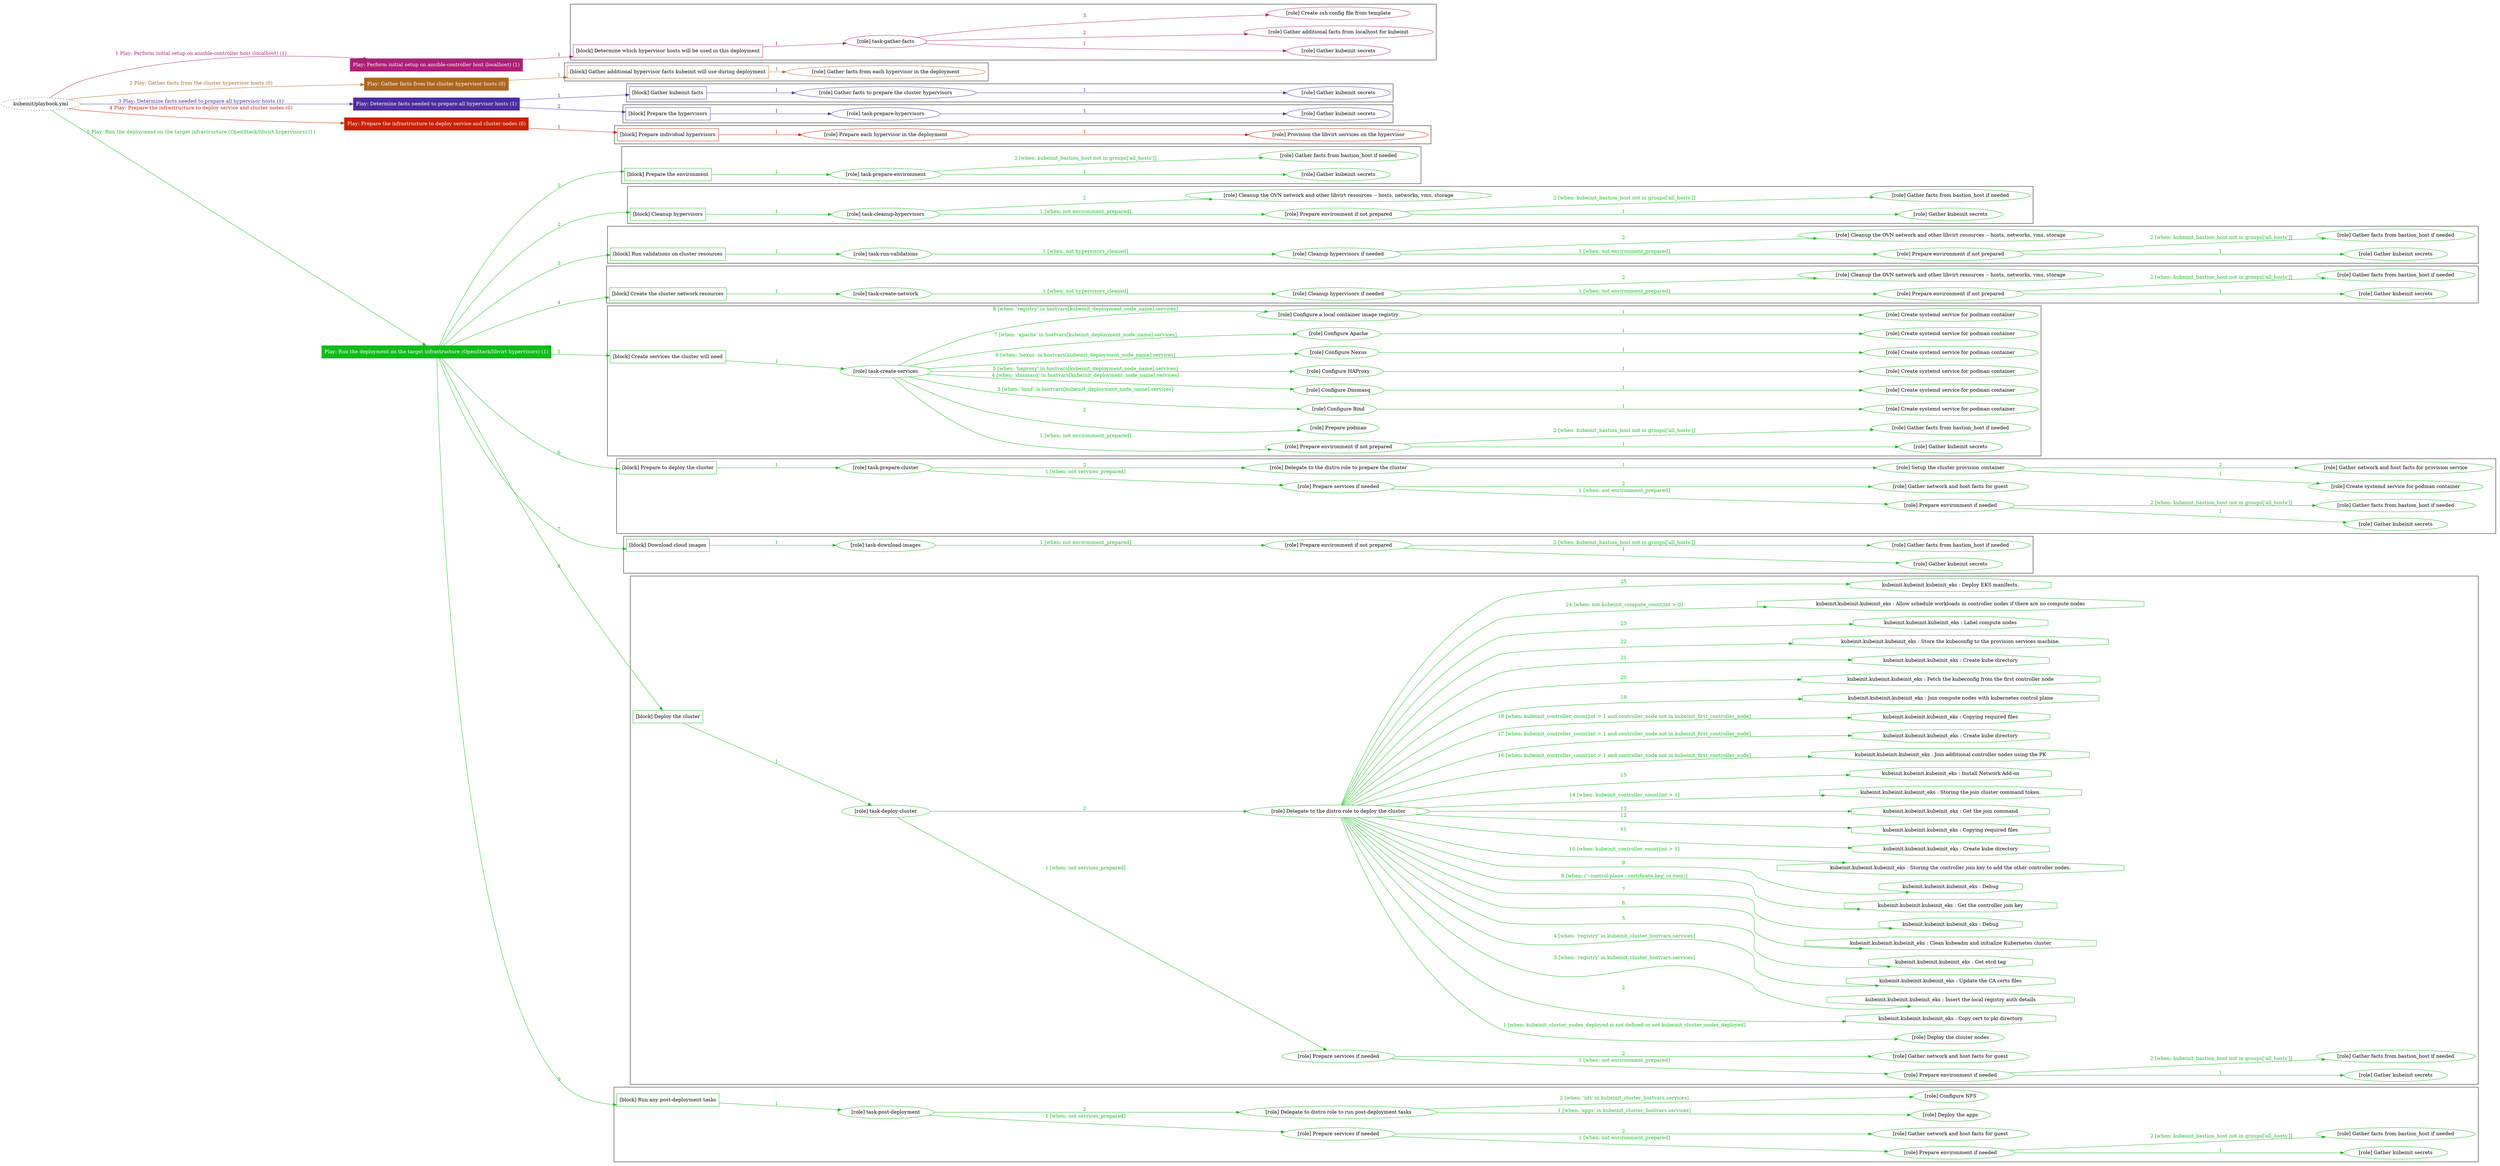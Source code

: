 digraph {
	graph [concentrate=true ordering=in rankdir=LR ratio=fill]
	edge [esep=5 sep=10]
	"kubeinit/playbook.yml" [URL="/home/runner/work/kubeinit/kubeinit/kubeinit/playbook.yml" id=playbook_21b90923 style=dotted]
	"kubeinit/playbook.yml" -> play_f8de2ede [label="1 Play: Perform initial setup on ansible-controller host (localhost) (1)" color="#ac2075" fontcolor="#ac2075" id=edge_play_f8de2ede labeltooltip="1 Play: Perform initial setup on ansible-controller host (localhost) (1)" tooltip="1 Play: Perform initial setup on ansible-controller host (localhost) (1)"]
	subgraph "Play: Perform initial setup on ansible-controller host (localhost) (1)" {
		play_f8de2ede [label="Play: Perform initial setup on ansible-controller host (localhost) (1)" URL="/home/runner/work/kubeinit/kubeinit/kubeinit/playbook.yml" color="#ac2075" fontcolor="#ffffff" id=play_f8de2ede shape=box style=filled tooltip=localhost]
		play_f8de2ede -> block_03aed9b4 [label=1 color="#ac2075" fontcolor="#ac2075" id=edge_block_03aed9b4 labeltooltip=1 tooltip=1]
		subgraph cluster_block_03aed9b4 {
			block_03aed9b4 [label="[block] Determine which hypervisor hosts will be used in this deployment" URL="/home/runner/work/kubeinit/kubeinit/kubeinit/playbook.yml" color="#ac2075" id=block_03aed9b4 labeltooltip="Determine which hypervisor hosts will be used in this deployment" shape=box tooltip="Determine which hypervisor hosts will be used in this deployment"]
			block_03aed9b4 -> role_f85b8089 [label="1 " color="#ac2075" fontcolor="#ac2075" id=edge_role_f85b8089 labeltooltip="1 " tooltip="1 "]
			subgraph "task-gather-facts" {
				role_f85b8089 [label="[role] task-gather-facts" URL="/home/runner/work/kubeinit/kubeinit/kubeinit/playbook.yml" color="#ac2075" id=role_f85b8089 tooltip="task-gather-facts"]
				role_f85b8089 -> role_ab4804f9 [label="1 " color="#ac2075" fontcolor="#ac2075" id=edge_role_ab4804f9 labeltooltip="1 " tooltip="1 "]
				subgraph "Gather kubeinit secrets" {
					role_ab4804f9 [label="[role] Gather kubeinit secrets" URL="/home/runner/.ansible/collections/ansible_collections/kubeinit/kubeinit/roles/kubeinit_prepare/tasks/build_hypervisors_group.yml" color="#ac2075" id=role_ab4804f9 tooltip="Gather kubeinit secrets"]
				}
				role_f85b8089 -> role_af32bb7a [label="2 " color="#ac2075" fontcolor="#ac2075" id=edge_role_af32bb7a labeltooltip="2 " tooltip="2 "]
				subgraph "Gather additional facts from localhost for kubeinit" {
					role_af32bb7a [label="[role] Gather additional facts from localhost for kubeinit" URL="/home/runner/.ansible/collections/ansible_collections/kubeinit/kubeinit/roles/kubeinit_prepare/tasks/build_hypervisors_group.yml" color="#ac2075" id=role_af32bb7a tooltip="Gather additional facts from localhost for kubeinit"]
				}
				role_f85b8089 -> role_94a93916 [label="3 " color="#ac2075" fontcolor="#ac2075" id=edge_role_94a93916 labeltooltip="3 " tooltip="3 "]
				subgraph "Create ssh config file from template" {
					role_94a93916 [label="[role] Create ssh config file from template" URL="/home/runner/.ansible/collections/ansible_collections/kubeinit/kubeinit/roles/kubeinit_prepare/tasks/build_hypervisors_group.yml" color="#ac2075" id=role_94a93916 tooltip="Create ssh config file from template"]
				}
			}
		}
	}
	"kubeinit/playbook.yml" -> play_628af191 [label="2 Play: Gather facts from the cluster hypervisor hosts (0)" color="#ac6720" fontcolor="#ac6720" id=edge_play_628af191 labeltooltip="2 Play: Gather facts from the cluster hypervisor hosts (0)" tooltip="2 Play: Gather facts from the cluster hypervisor hosts (0)"]
	subgraph "Play: Gather facts from the cluster hypervisor hosts (0)" {
		play_628af191 [label="Play: Gather facts from the cluster hypervisor hosts (0)" URL="/home/runner/work/kubeinit/kubeinit/kubeinit/playbook.yml" color="#ac6720" fontcolor="#ffffff" id=play_628af191 shape=box style=filled tooltip="Play: Gather facts from the cluster hypervisor hosts (0)"]
		play_628af191 -> block_236e4415 [label=1 color="#ac6720" fontcolor="#ac6720" id=edge_block_236e4415 labeltooltip=1 tooltip=1]
		subgraph cluster_block_236e4415 {
			block_236e4415 [label="[block] Gather additional hypervisor facts kubeinit will use during deployment" URL="/home/runner/work/kubeinit/kubeinit/kubeinit/playbook.yml" color="#ac6720" id=block_236e4415 labeltooltip="Gather additional hypervisor facts kubeinit will use during deployment" shape=box tooltip="Gather additional hypervisor facts kubeinit will use during deployment"]
			block_236e4415 -> role_38835bfc [label="1 " color="#ac6720" fontcolor="#ac6720" id=edge_role_38835bfc labeltooltip="1 " tooltip="1 "]
			subgraph "Gather facts from each hypervisor in the deployment" {
				role_38835bfc [label="[role] Gather facts from each hypervisor in the deployment" URL="/home/runner/work/kubeinit/kubeinit/kubeinit/playbook.yml" color="#ac6720" id=role_38835bfc tooltip="Gather facts from each hypervisor in the deployment"]
			}
		}
	}
	"kubeinit/playbook.yml" -> play_c7c85f11 [label="3 Play: Determine facts needed to prepare all hypervisor hosts (1)" color="#4b2e9e" fontcolor="#4b2e9e" id=edge_play_c7c85f11 labeltooltip="3 Play: Determine facts needed to prepare all hypervisor hosts (1)" tooltip="3 Play: Determine facts needed to prepare all hypervisor hosts (1)"]
	subgraph "Play: Determine facts needed to prepare all hypervisor hosts (1)" {
		play_c7c85f11 [label="Play: Determine facts needed to prepare all hypervisor hosts (1)" URL="/home/runner/work/kubeinit/kubeinit/kubeinit/playbook.yml" color="#4b2e9e" fontcolor="#ffffff" id=play_c7c85f11 shape=box style=filled tooltip=localhost]
		play_c7c85f11 -> block_050c1a72 [label=1 color="#4b2e9e" fontcolor="#4b2e9e" id=edge_block_050c1a72 labeltooltip=1 tooltip=1]
		subgraph cluster_block_050c1a72 {
			block_050c1a72 [label="[block] Gather kubeinit facts" URL="/home/runner/work/kubeinit/kubeinit/kubeinit/playbook.yml" color="#4b2e9e" id=block_050c1a72 labeltooltip="Gather kubeinit facts" shape=box tooltip="Gather kubeinit facts"]
			block_050c1a72 -> role_f9d70824 [label="1 " color="#4b2e9e" fontcolor="#4b2e9e" id=edge_role_f9d70824 labeltooltip="1 " tooltip="1 "]
			subgraph "Gather facts to prepare the cluster hypervisors" {
				role_f9d70824 [label="[role] Gather facts to prepare the cluster hypervisors" URL="/home/runner/work/kubeinit/kubeinit/kubeinit/playbook.yml" color="#4b2e9e" id=role_f9d70824 tooltip="Gather facts to prepare the cluster hypervisors"]
				role_f9d70824 -> role_3fa08f29 [label="1 " color="#4b2e9e" fontcolor="#4b2e9e" id=edge_role_3fa08f29 labeltooltip="1 " tooltip="1 "]
				subgraph "Gather kubeinit secrets" {
					role_3fa08f29 [label="[role] Gather kubeinit secrets" URL="/home/runner/.ansible/collections/ansible_collections/kubeinit/kubeinit/roles/kubeinit_prepare/tasks/gather_kubeinit_facts.yml" color="#4b2e9e" id=role_3fa08f29 tooltip="Gather kubeinit secrets"]
				}
			}
		}
		play_c7c85f11 -> block_e49b6b09 [label=2 color="#4b2e9e" fontcolor="#4b2e9e" id=edge_block_e49b6b09 labeltooltip=2 tooltip=2]
		subgraph cluster_block_e49b6b09 {
			block_e49b6b09 [label="[block] Prepare the hypervisors" URL="/home/runner/work/kubeinit/kubeinit/kubeinit/playbook.yml" color="#4b2e9e" id=block_e49b6b09 labeltooltip="Prepare the hypervisors" shape=box tooltip="Prepare the hypervisors"]
			block_e49b6b09 -> role_823f385f [label="1 " color="#4b2e9e" fontcolor="#4b2e9e" id=edge_role_823f385f labeltooltip="1 " tooltip="1 "]
			subgraph "task-prepare-hypervisors" {
				role_823f385f [label="[role] task-prepare-hypervisors" URL="/home/runner/work/kubeinit/kubeinit/kubeinit/playbook.yml" color="#4b2e9e" id=role_823f385f tooltip="task-prepare-hypervisors"]
				role_823f385f -> role_81beb9bc [label="1 " color="#4b2e9e" fontcolor="#4b2e9e" id=edge_role_81beb9bc labeltooltip="1 " tooltip="1 "]
				subgraph "Gather kubeinit secrets" {
					role_81beb9bc [label="[role] Gather kubeinit secrets" URL="/home/runner/.ansible/collections/ansible_collections/kubeinit/kubeinit/roles/kubeinit_prepare/tasks/gather_kubeinit_facts.yml" color="#4b2e9e" id=role_81beb9bc tooltip="Gather kubeinit secrets"]
				}
			}
		}
	}
	"kubeinit/playbook.yml" -> play_ad082326 [label="4 Play: Prepare the infrastructure to deploy service and cluster nodes (0)" color="#cb2101" fontcolor="#cb2101" id=edge_play_ad082326 labeltooltip="4 Play: Prepare the infrastructure to deploy service and cluster nodes (0)" tooltip="4 Play: Prepare the infrastructure to deploy service and cluster nodes (0)"]
	subgraph "Play: Prepare the infrastructure to deploy service and cluster nodes (0)" {
		play_ad082326 [label="Play: Prepare the infrastructure to deploy service and cluster nodes (0)" URL="/home/runner/work/kubeinit/kubeinit/kubeinit/playbook.yml" color="#cb2101" fontcolor="#ffffff" id=play_ad082326 shape=box style=filled tooltip="Play: Prepare the infrastructure to deploy service and cluster nodes (0)"]
		play_ad082326 -> block_fed48ddf [label=1 color="#cb2101" fontcolor="#cb2101" id=edge_block_fed48ddf labeltooltip=1 tooltip=1]
		subgraph cluster_block_fed48ddf {
			block_fed48ddf [label="[block] Prepare individual hypervisors" URL="/home/runner/work/kubeinit/kubeinit/kubeinit/playbook.yml" color="#cb2101" id=block_fed48ddf labeltooltip="Prepare individual hypervisors" shape=box tooltip="Prepare individual hypervisors"]
			block_fed48ddf -> role_07ebba2d [label="1 " color="#cb2101" fontcolor="#cb2101" id=edge_role_07ebba2d labeltooltip="1 " tooltip="1 "]
			subgraph "Prepare each hypervisor in the deployment" {
				role_07ebba2d [label="[role] Prepare each hypervisor in the deployment" URL="/home/runner/work/kubeinit/kubeinit/kubeinit/playbook.yml" color="#cb2101" id=role_07ebba2d tooltip="Prepare each hypervisor in the deployment"]
				role_07ebba2d -> role_1d2a24ff [label="1 " color="#cb2101" fontcolor="#cb2101" id=edge_role_1d2a24ff labeltooltip="1 " tooltip="1 "]
				subgraph "Provision the libvirt services on the hypervisor" {
					role_1d2a24ff [label="[role] Provision the libvirt services on the hypervisor" URL="/home/runner/.ansible/collections/ansible_collections/kubeinit/kubeinit/roles/kubeinit_prepare/tasks/prepare_hypervisor.yml" color="#cb2101" id=role_1d2a24ff tooltip="Provision the libvirt services on the hypervisor"]
				}
			}
		}
	}
	"kubeinit/playbook.yml" -> play_28ba9fd5 [label="5 Play: Run the deployment on the target infrastructure (OpenStack/libvirt hypervisors) (1)" color="#10bc1a" fontcolor="#10bc1a" id=edge_play_28ba9fd5 labeltooltip="5 Play: Run the deployment on the target infrastructure (OpenStack/libvirt hypervisors) (1)" tooltip="5 Play: Run the deployment on the target infrastructure (OpenStack/libvirt hypervisors) (1)"]
	subgraph "Play: Run the deployment on the target infrastructure (OpenStack/libvirt hypervisors) (1)" {
		play_28ba9fd5 [label="Play: Run the deployment on the target infrastructure (OpenStack/libvirt hypervisors) (1)" URL="/home/runner/work/kubeinit/kubeinit/kubeinit/playbook.yml" color="#10bc1a" fontcolor="#ffffff" id=play_28ba9fd5 shape=box style=filled tooltip=localhost]
		play_28ba9fd5 -> block_0dfcd95a [label=1 color="#10bc1a" fontcolor="#10bc1a" id=edge_block_0dfcd95a labeltooltip=1 tooltip=1]
		subgraph cluster_block_0dfcd95a {
			block_0dfcd95a [label="[block] Prepare the environment" URL="/home/runner/work/kubeinit/kubeinit/kubeinit/playbook.yml" color="#10bc1a" id=block_0dfcd95a labeltooltip="Prepare the environment" shape=box tooltip="Prepare the environment"]
			block_0dfcd95a -> role_eed0b1ab [label="1 " color="#10bc1a" fontcolor="#10bc1a" id=edge_role_eed0b1ab labeltooltip="1 " tooltip="1 "]
			subgraph "task-prepare-environment" {
				role_eed0b1ab [label="[role] task-prepare-environment" URL="/home/runner/work/kubeinit/kubeinit/kubeinit/playbook.yml" color="#10bc1a" id=role_eed0b1ab tooltip="task-prepare-environment"]
				role_eed0b1ab -> role_9e3c7857 [label="1 " color="#10bc1a" fontcolor="#10bc1a" id=edge_role_9e3c7857 labeltooltip="1 " tooltip="1 "]
				subgraph "Gather kubeinit secrets" {
					role_9e3c7857 [label="[role] Gather kubeinit secrets" URL="/home/runner/.ansible/collections/ansible_collections/kubeinit/kubeinit/roles/kubeinit_prepare/tasks/gather_kubeinit_facts.yml" color="#10bc1a" id=role_9e3c7857 tooltip="Gather kubeinit secrets"]
				}
				role_eed0b1ab -> role_409c854a [label="2 [when: kubeinit_bastion_host not in groups['all_hosts']]" color="#10bc1a" fontcolor="#10bc1a" id=edge_role_409c854a labeltooltip="2 [when: kubeinit_bastion_host not in groups['all_hosts']]" tooltip="2 [when: kubeinit_bastion_host not in groups['all_hosts']]"]
				subgraph "Gather facts from bastion_host if needed" {
					role_409c854a [label="[role] Gather facts from bastion_host if needed" URL="/home/runner/.ansible/collections/ansible_collections/kubeinit/kubeinit/roles/kubeinit_prepare/tasks/main.yml" color="#10bc1a" id=role_409c854a tooltip="Gather facts from bastion_host if needed"]
				}
			}
		}
		play_28ba9fd5 -> block_1eefba0c [label=2 color="#10bc1a" fontcolor="#10bc1a" id=edge_block_1eefba0c labeltooltip=2 tooltip=2]
		subgraph cluster_block_1eefba0c {
			block_1eefba0c [label="[block] Cleanup hypervisors" URL="/home/runner/work/kubeinit/kubeinit/kubeinit/playbook.yml" color="#10bc1a" id=block_1eefba0c labeltooltip="Cleanup hypervisors" shape=box tooltip="Cleanup hypervisors"]
			block_1eefba0c -> role_d45d7250 [label="1 " color="#10bc1a" fontcolor="#10bc1a" id=edge_role_d45d7250 labeltooltip="1 " tooltip="1 "]
			subgraph "task-cleanup-hypervisors" {
				role_d45d7250 [label="[role] task-cleanup-hypervisors" URL="/home/runner/work/kubeinit/kubeinit/kubeinit/playbook.yml" color="#10bc1a" id=role_d45d7250 tooltip="task-cleanup-hypervisors"]
				role_d45d7250 -> role_c2407966 [label="1 [when: not environment_prepared]" color="#10bc1a" fontcolor="#10bc1a" id=edge_role_c2407966 labeltooltip="1 [when: not environment_prepared]" tooltip="1 [when: not environment_prepared]"]
				subgraph "Prepare environment if not prepared" {
					role_c2407966 [label="[role] Prepare environment if not prepared" URL="/home/runner/.ansible/collections/ansible_collections/kubeinit/kubeinit/roles/kubeinit_libvirt/tasks/cleanup_hypervisors.yml" color="#10bc1a" id=role_c2407966 tooltip="Prepare environment if not prepared"]
					role_c2407966 -> role_fbcf8ead [label="1 " color="#10bc1a" fontcolor="#10bc1a" id=edge_role_fbcf8ead labeltooltip="1 " tooltip="1 "]
					subgraph "Gather kubeinit secrets" {
						role_fbcf8ead [label="[role] Gather kubeinit secrets" URL="/home/runner/.ansible/collections/ansible_collections/kubeinit/kubeinit/roles/kubeinit_prepare/tasks/gather_kubeinit_facts.yml" color="#10bc1a" id=role_fbcf8ead tooltip="Gather kubeinit secrets"]
					}
					role_c2407966 -> role_f0db7aba [label="2 [when: kubeinit_bastion_host not in groups['all_hosts']]" color="#10bc1a" fontcolor="#10bc1a" id=edge_role_f0db7aba labeltooltip="2 [when: kubeinit_bastion_host not in groups['all_hosts']]" tooltip="2 [when: kubeinit_bastion_host not in groups['all_hosts']]"]
					subgraph "Gather facts from bastion_host if needed" {
						role_f0db7aba [label="[role] Gather facts from bastion_host if needed" URL="/home/runner/.ansible/collections/ansible_collections/kubeinit/kubeinit/roles/kubeinit_prepare/tasks/main.yml" color="#10bc1a" id=role_f0db7aba tooltip="Gather facts from bastion_host if needed"]
					}
				}
				role_d45d7250 -> role_cfe53c9e [label="2 " color="#10bc1a" fontcolor="#10bc1a" id=edge_role_cfe53c9e labeltooltip="2 " tooltip="2 "]
				subgraph "Cleanup the OVN network and other libvirt resources -- hosts, networks, vms, storage" {
					role_cfe53c9e [label="[role] Cleanup the OVN network and other libvirt resources -- hosts, networks, vms, storage" URL="/home/runner/.ansible/collections/ansible_collections/kubeinit/kubeinit/roles/kubeinit_libvirt/tasks/cleanup_hypervisors.yml" color="#10bc1a" id=role_cfe53c9e tooltip="Cleanup the OVN network and other libvirt resources -- hosts, networks, vms, storage"]
				}
			}
		}
		play_28ba9fd5 -> block_6c811b67 [label=3 color="#10bc1a" fontcolor="#10bc1a" id=edge_block_6c811b67 labeltooltip=3 tooltip=3]
		subgraph cluster_block_6c811b67 {
			block_6c811b67 [label="[block] Run validations on cluster resources" URL="/home/runner/work/kubeinit/kubeinit/kubeinit/playbook.yml" color="#10bc1a" id=block_6c811b67 labeltooltip="Run validations on cluster resources" shape=box tooltip="Run validations on cluster resources"]
			block_6c811b67 -> role_2aa563b6 [label="1 " color="#10bc1a" fontcolor="#10bc1a" id=edge_role_2aa563b6 labeltooltip="1 " tooltip="1 "]
			subgraph "task-run-validations" {
				role_2aa563b6 [label="[role] task-run-validations" URL="/home/runner/work/kubeinit/kubeinit/kubeinit/playbook.yml" color="#10bc1a" id=role_2aa563b6 tooltip="task-run-validations"]
				role_2aa563b6 -> role_46109a78 [label="1 [when: not hypervisors_cleaned]" color="#10bc1a" fontcolor="#10bc1a" id=edge_role_46109a78 labeltooltip="1 [when: not hypervisors_cleaned]" tooltip="1 [when: not hypervisors_cleaned]"]
				subgraph "Cleanup hypervisors if needed" {
					role_46109a78 [label="[role] Cleanup hypervisors if needed" URL="/home/runner/.ansible/collections/ansible_collections/kubeinit/kubeinit/roles/kubeinit_validations/tasks/main.yml" color="#10bc1a" id=role_46109a78 tooltip="Cleanup hypervisors if needed"]
					role_46109a78 -> role_94e8a0f4 [label="1 [when: not environment_prepared]" color="#10bc1a" fontcolor="#10bc1a" id=edge_role_94e8a0f4 labeltooltip="1 [when: not environment_prepared]" tooltip="1 [when: not environment_prepared]"]
					subgraph "Prepare environment if not prepared" {
						role_94e8a0f4 [label="[role] Prepare environment if not prepared" URL="/home/runner/.ansible/collections/ansible_collections/kubeinit/kubeinit/roles/kubeinit_libvirt/tasks/cleanup_hypervisors.yml" color="#10bc1a" id=role_94e8a0f4 tooltip="Prepare environment if not prepared"]
						role_94e8a0f4 -> role_856e79c5 [label="1 " color="#10bc1a" fontcolor="#10bc1a" id=edge_role_856e79c5 labeltooltip="1 " tooltip="1 "]
						subgraph "Gather kubeinit secrets" {
							role_856e79c5 [label="[role] Gather kubeinit secrets" URL="/home/runner/.ansible/collections/ansible_collections/kubeinit/kubeinit/roles/kubeinit_prepare/tasks/gather_kubeinit_facts.yml" color="#10bc1a" id=role_856e79c5 tooltip="Gather kubeinit secrets"]
						}
						role_94e8a0f4 -> role_793f924b [label="2 [when: kubeinit_bastion_host not in groups['all_hosts']]" color="#10bc1a" fontcolor="#10bc1a" id=edge_role_793f924b labeltooltip="2 [when: kubeinit_bastion_host not in groups['all_hosts']]" tooltip="2 [when: kubeinit_bastion_host not in groups['all_hosts']]"]
						subgraph "Gather facts from bastion_host if needed" {
							role_793f924b [label="[role] Gather facts from bastion_host if needed" URL="/home/runner/.ansible/collections/ansible_collections/kubeinit/kubeinit/roles/kubeinit_prepare/tasks/main.yml" color="#10bc1a" id=role_793f924b tooltip="Gather facts from bastion_host if needed"]
						}
					}
					role_46109a78 -> role_90617e6c [label="2 " color="#10bc1a" fontcolor="#10bc1a" id=edge_role_90617e6c labeltooltip="2 " tooltip="2 "]
					subgraph "Cleanup the OVN network and other libvirt resources -- hosts, networks, vms, storage" {
						role_90617e6c [label="[role] Cleanup the OVN network and other libvirt resources -- hosts, networks, vms, storage" URL="/home/runner/.ansible/collections/ansible_collections/kubeinit/kubeinit/roles/kubeinit_libvirt/tasks/cleanup_hypervisors.yml" color="#10bc1a" id=role_90617e6c tooltip="Cleanup the OVN network and other libvirt resources -- hosts, networks, vms, storage"]
					}
				}
			}
		}
		play_28ba9fd5 -> block_4d68dcbd [label=4 color="#10bc1a" fontcolor="#10bc1a" id=edge_block_4d68dcbd labeltooltip=4 tooltip=4]
		subgraph cluster_block_4d68dcbd {
			block_4d68dcbd [label="[block] Create the cluster network resources" URL="/home/runner/work/kubeinit/kubeinit/kubeinit/playbook.yml" color="#10bc1a" id=block_4d68dcbd labeltooltip="Create the cluster network resources" shape=box tooltip="Create the cluster network resources"]
			block_4d68dcbd -> role_d2dca663 [label="1 " color="#10bc1a" fontcolor="#10bc1a" id=edge_role_d2dca663 labeltooltip="1 " tooltip="1 "]
			subgraph "task-create-network" {
				role_d2dca663 [label="[role] task-create-network" URL="/home/runner/work/kubeinit/kubeinit/kubeinit/playbook.yml" color="#10bc1a" id=role_d2dca663 tooltip="task-create-network"]
				role_d2dca663 -> role_b8ffa354 [label="1 [when: not hypervisors_cleaned]" color="#10bc1a" fontcolor="#10bc1a" id=edge_role_b8ffa354 labeltooltip="1 [when: not hypervisors_cleaned]" tooltip="1 [when: not hypervisors_cleaned]"]
				subgraph "Cleanup hypervisors if needed" {
					role_b8ffa354 [label="[role] Cleanup hypervisors if needed" URL="/home/runner/.ansible/collections/ansible_collections/kubeinit/kubeinit/roles/kubeinit_libvirt/tasks/create_network.yml" color="#10bc1a" id=role_b8ffa354 tooltip="Cleanup hypervisors if needed"]
					role_b8ffa354 -> role_2c53d61e [label="1 [when: not environment_prepared]" color="#10bc1a" fontcolor="#10bc1a" id=edge_role_2c53d61e labeltooltip="1 [when: not environment_prepared]" tooltip="1 [when: not environment_prepared]"]
					subgraph "Prepare environment if not prepared" {
						role_2c53d61e [label="[role] Prepare environment if not prepared" URL="/home/runner/.ansible/collections/ansible_collections/kubeinit/kubeinit/roles/kubeinit_libvirt/tasks/cleanup_hypervisors.yml" color="#10bc1a" id=role_2c53d61e tooltip="Prepare environment if not prepared"]
						role_2c53d61e -> role_19c3f131 [label="1 " color="#10bc1a" fontcolor="#10bc1a" id=edge_role_19c3f131 labeltooltip="1 " tooltip="1 "]
						subgraph "Gather kubeinit secrets" {
							role_19c3f131 [label="[role] Gather kubeinit secrets" URL="/home/runner/.ansible/collections/ansible_collections/kubeinit/kubeinit/roles/kubeinit_prepare/tasks/gather_kubeinit_facts.yml" color="#10bc1a" id=role_19c3f131 tooltip="Gather kubeinit secrets"]
						}
						role_2c53d61e -> role_ed40090d [label="2 [when: kubeinit_bastion_host not in groups['all_hosts']]" color="#10bc1a" fontcolor="#10bc1a" id=edge_role_ed40090d labeltooltip="2 [when: kubeinit_bastion_host not in groups['all_hosts']]" tooltip="2 [when: kubeinit_bastion_host not in groups['all_hosts']]"]
						subgraph "Gather facts from bastion_host if needed" {
							role_ed40090d [label="[role] Gather facts from bastion_host if needed" URL="/home/runner/.ansible/collections/ansible_collections/kubeinit/kubeinit/roles/kubeinit_prepare/tasks/main.yml" color="#10bc1a" id=role_ed40090d tooltip="Gather facts from bastion_host if needed"]
						}
					}
					role_b8ffa354 -> role_aade4cbd [label="2 " color="#10bc1a" fontcolor="#10bc1a" id=edge_role_aade4cbd labeltooltip="2 " tooltip="2 "]
					subgraph "Cleanup the OVN network and other libvirt resources -- hosts, networks, vms, storage" {
						role_aade4cbd [label="[role] Cleanup the OVN network and other libvirt resources -- hosts, networks, vms, storage" URL="/home/runner/.ansible/collections/ansible_collections/kubeinit/kubeinit/roles/kubeinit_libvirt/tasks/cleanup_hypervisors.yml" color="#10bc1a" id=role_aade4cbd tooltip="Cleanup the OVN network and other libvirt resources -- hosts, networks, vms, storage"]
					}
				}
			}
		}
		play_28ba9fd5 -> block_9b0b0c8d [label=5 color="#10bc1a" fontcolor="#10bc1a" id=edge_block_9b0b0c8d labeltooltip=5 tooltip=5]
		subgraph cluster_block_9b0b0c8d {
			block_9b0b0c8d [label="[block] Create services the cluster will need" URL="/home/runner/work/kubeinit/kubeinit/kubeinit/playbook.yml" color="#10bc1a" id=block_9b0b0c8d labeltooltip="Create services the cluster will need" shape=box tooltip="Create services the cluster will need"]
			block_9b0b0c8d -> role_59b1de00 [label="1 " color="#10bc1a" fontcolor="#10bc1a" id=edge_role_59b1de00 labeltooltip="1 " tooltip="1 "]
			subgraph "task-create-services" {
				role_59b1de00 [label="[role] task-create-services" URL="/home/runner/work/kubeinit/kubeinit/kubeinit/playbook.yml" color="#10bc1a" id=role_59b1de00 tooltip="task-create-services"]
				role_59b1de00 -> role_37bd79d2 [label="1 [when: not environment_prepared]" color="#10bc1a" fontcolor="#10bc1a" id=edge_role_37bd79d2 labeltooltip="1 [when: not environment_prepared]" tooltip="1 [when: not environment_prepared]"]
				subgraph "Prepare environment if not prepared" {
					role_37bd79d2 [label="[role] Prepare environment if not prepared" URL="/home/runner/.ansible/collections/ansible_collections/kubeinit/kubeinit/roles/kubeinit_services/tasks/main.yml" color="#10bc1a" id=role_37bd79d2 tooltip="Prepare environment if not prepared"]
					role_37bd79d2 -> role_52128e90 [label="1 " color="#10bc1a" fontcolor="#10bc1a" id=edge_role_52128e90 labeltooltip="1 " tooltip="1 "]
					subgraph "Gather kubeinit secrets" {
						role_52128e90 [label="[role] Gather kubeinit secrets" URL="/home/runner/.ansible/collections/ansible_collections/kubeinit/kubeinit/roles/kubeinit_prepare/tasks/gather_kubeinit_facts.yml" color="#10bc1a" id=role_52128e90 tooltip="Gather kubeinit secrets"]
					}
					role_37bd79d2 -> role_1fd9d810 [label="2 [when: kubeinit_bastion_host not in groups['all_hosts']]" color="#10bc1a" fontcolor="#10bc1a" id=edge_role_1fd9d810 labeltooltip="2 [when: kubeinit_bastion_host not in groups['all_hosts']]" tooltip="2 [when: kubeinit_bastion_host not in groups['all_hosts']]"]
					subgraph "Gather facts from bastion_host if needed" {
						role_1fd9d810 [label="[role] Gather facts from bastion_host if needed" URL="/home/runner/.ansible/collections/ansible_collections/kubeinit/kubeinit/roles/kubeinit_prepare/tasks/main.yml" color="#10bc1a" id=role_1fd9d810 tooltip="Gather facts from bastion_host if needed"]
					}
				}
				role_59b1de00 -> role_a181dfa2 [label="2 " color="#10bc1a" fontcolor="#10bc1a" id=edge_role_a181dfa2 labeltooltip="2 " tooltip="2 "]
				subgraph "Prepare podman" {
					role_a181dfa2 [label="[role] Prepare podman" URL="/home/runner/.ansible/collections/ansible_collections/kubeinit/kubeinit/roles/kubeinit_services/tasks/00_create_service_pod.yml" color="#10bc1a" id=role_a181dfa2 tooltip="Prepare podman"]
				}
				role_59b1de00 -> role_a6b57ffc [label="3 [when: 'bind' in hostvars[kubeinit_deployment_node_name].services]" color="#10bc1a" fontcolor="#10bc1a" id=edge_role_a6b57ffc labeltooltip="3 [when: 'bind' in hostvars[kubeinit_deployment_node_name].services]" tooltip="3 [when: 'bind' in hostvars[kubeinit_deployment_node_name].services]"]
				subgraph "Configure Bind" {
					role_a6b57ffc [label="[role] Configure Bind" URL="/home/runner/.ansible/collections/ansible_collections/kubeinit/kubeinit/roles/kubeinit_services/tasks/start_services_containers.yml" color="#10bc1a" id=role_a6b57ffc tooltip="Configure Bind"]
					role_a6b57ffc -> role_89a4ffc6 [label="1 " color="#10bc1a" fontcolor="#10bc1a" id=edge_role_89a4ffc6 labeltooltip="1 " tooltip="1 "]
					subgraph "Create systemd service for podman container" {
						role_89a4ffc6 [label="[role] Create systemd service for podman container" URL="/home/runner/.ansible/collections/ansible_collections/kubeinit/kubeinit/roles/kubeinit_bind/tasks/main.yml" color="#10bc1a" id=role_89a4ffc6 tooltip="Create systemd service for podman container"]
					}
				}
				role_59b1de00 -> role_20e82830 [label="4 [when: 'dnsmasq' in hostvars[kubeinit_deployment_node_name].services]" color="#10bc1a" fontcolor="#10bc1a" id=edge_role_20e82830 labeltooltip="4 [when: 'dnsmasq' in hostvars[kubeinit_deployment_node_name].services]" tooltip="4 [when: 'dnsmasq' in hostvars[kubeinit_deployment_node_name].services]"]
				subgraph "Configure Dnsmasq" {
					role_20e82830 [label="[role] Configure Dnsmasq" URL="/home/runner/.ansible/collections/ansible_collections/kubeinit/kubeinit/roles/kubeinit_services/tasks/start_services_containers.yml" color="#10bc1a" id=role_20e82830 tooltip="Configure Dnsmasq"]
					role_20e82830 -> role_517e5ab3 [label="1 " color="#10bc1a" fontcolor="#10bc1a" id=edge_role_517e5ab3 labeltooltip="1 " tooltip="1 "]
					subgraph "Create systemd service for podman container" {
						role_517e5ab3 [label="[role] Create systemd service for podman container" URL="/home/runner/.ansible/collections/ansible_collections/kubeinit/kubeinit/roles/kubeinit_dnsmasq/tasks/main.yml" color="#10bc1a" id=role_517e5ab3 tooltip="Create systemd service for podman container"]
					}
				}
				role_59b1de00 -> role_0b7f858f [label="5 [when: 'haproxy' in hostvars[kubeinit_deployment_node_name].services]" color="#10bc1a" fontcolor="#10bc1a" id=edge_role_0b7f858f labeltooltip="5 [when: 'haproxy' in hostvars[kubeinit_deployment_node_name].services]" tooltip="5 [when: 'haproxy' in hostvars[kubeinit_deployment_node_name].services]"]
				subgraph "Configure HAProxy" {
					role_0b7f858f [label="[role] Configure HAProxy" URL="/home/runner/.ansible/collections/ansible_collections/kubeinit/kubeinit/roles/kubeinit_services/tasks/start_services_containers.yml" color="#10bc1a" id=role_0b7f858f tooltip="Configure HAProxy"]
					role_0b7f858f -> role_95b8b967 [label="1 " color="#10bc1a" fontcolor="#10bc1a" id=edge_role_95b8b967 labeltooltip="1 " tooltip="1 "]
					subgraph "Create systemd service for podman container" {
						role_95b8b967 [label="[role] Create systemd service for podman container" URL="/home/runner/.ansible/collections/ansible_collections/kubeinit/kubeinit/roles/kubeinit_haproxy/tasks/main.yml" color="#10bc1a" id=role_95b8b967 tooltip="Create systemd service for podman container"]
					}
				}
				role_59b1de00 -> role_243ab4da [label="6 [when: 'nexus' in hostvars[kubeinit_deployment_node_name].services]" color="#10bc1a" fontcolor="#10bc1a" id=edge_role_243ab4da labeltooltip="6 [when: 'nexus' in hostvars[kubeinit_deployment_node_name].services]" tooltip="6 [when: 'nexus' in hostvars[kubeinit_deployment_node_name].services]"]
				subgraph "Configure Nexus" {
					role_243ab4da [label="[role] Configure Nexus" URL="/home/runner/.ansible/collections/ansible_collections/kubeinit/kubeinit/roles/kubeinit_services/tasks/start_services_containers.yml" color="#10bc1a" id=role_243ab4da tooltip="Configure Nexus"]
					role_243ab4da -> role_9c67f232 [label="1 " color="#10bc1a" fontcolor="#10bc1a" id=edge_role_9c67f232 labeltooltip="1 " tooltip="1 "]
					subgraph "Create systemd service for podman container" {
						role_9c67f232 [label="[role] Create systemd service for podman container" URL="/home/runner/.ansible/collections/ansible_collections/kubeinit/kubeinit/roles/kubeinit_nexus/tasks/main.yml" color="#10bc1a" id=role_9c67f232 tooltip="Create systemd service for podman container"]
					}
				}
				role_59b1de00 -> role_757c3ebf [label="7 [when: 'apache' in hostvars[kubeinit_deployment_node_name].services]" color="#10bc1a" fontcolor="#10bc1a" id=edge_role_757c3ebf labeltooltip="7 [when: 'apache' in hostvars[kubeinit_deployment_node_name].services]" tooltip="7 [when: 'apache' in hostvars[kubeinit_deployment_node_name].services]"]
				subgraph "Configure Apache" {
					role_757c3ebf [label="[role] Configure Apache" URL="/home/runner/.ansible/collections/ansible_collections/kubeinit/kubeinit/roles/kubeinit_services/tasks/start_services_containers.yml" color="#10bc1a" id=role_757c3ebf tooltip="Configure Apache"]
					role_757c3ebf -> role_2232e4b4 [label="1 " color="#10bc1a" fontcolor="#10bc1a" id=edge_role_2232e4b4 labeltooltip="1 " tooltip="1 "]
					subgraph "Create systemd service for podman container" {
						role_2232e4b4 [label="[role] Create systemd service for podman container" URL="/home/runner/.ansible/collections/ansible_collections/kubeinit/kubeinit/roles/kubeinit_apache/tasks/main.yml" color="#10bc1a" id=role_2232e4b4 tooltip="Create systemd service for podman container"]
					}
				}
				role_59b1de00 -> role_7376b5a4 [label="8 [when: 'registry' in hostvars[kubeinit_deployment_node_name].services]" color="#10bc1a" fontcolor="#10bc1a" id=edge_role_7376b5a4 labeltooltip="8 [when: 'registry' in hostvars[kubeinit_deployment_node_name].services]" tooltip="8 [when: 'registry' in hostvars[kubeinit_deployment_node_name].services]"]
				subgraph "Configure a local container image registry" {
					role_7376b5a4 [label="[role] Configure a local container image registry" URL="/home/runner/.ansible/collections/ansible_collections/kubeinit/kubeinit/roles/kubeinit_services/tasks/start_services_containers.yml" color="#10bc1a" id=role_7376b5a4 tooltip="Configure a local container image registry"]
					role_7376b5a4 -> role_3132c719 [label="1 " color="#10bc1a" fontcolor="#10bc1a" id=edge_role_3132c719 labeltooltip="1 " tooltip="1 "]
					subgraph "Create systemd service for podman container" {
						role_3132c719 [label="[role] Create systemd service for podman container" URL="/home/runner/.ansible/collections/ansible_collections/kubeinit/kubeinit/roles/kubeinit_registry/tasks/main.yml" color="#10bc1a" id=role_3132c719 tooltip="Create systemd service for podman container"]
					}
				}
			}
		}
		play_28ba9fd5 -> block_7c33321f [label=6 color="#10bc1a" fontcolor="#10bc1a" id=edge_block_7c33321f labeltooltip=6 tooltip=6]
		subgraph cluster_block_7c33321f {
			block_7c33321f [label="[block] Prepare to deploy the cluster" URL="/home/runner/work/kubeinit/kubeinit/kubeinit/playbook.yml" color="#10bc1a" id=block_7c33321f labeltooltip="Prepare to deploy the cluster" shape=box tooltip="Prepare to deploy the cluster"]
			block_7c33321f -> role_f3a40183 [label="1 " color="#10bc1a" fontcolor="#10bc1a" id=edge_role_f3a40183 labeltooltip="1 " tooltip="1 "]
			subgraph "task-prepare-cluster" {
				role_f3a40183 [label="[role] task-prepare-cluster" URL="/home/runner/work/kubeinit/kubeinit/kubeinit/playbook.yml" color="#10bc1a" id=role_f3a40183 tooltip="task-prepare-cluster"]
				role_f3a40183 -> role_eda76c50 [label="1 [when: not services_prepared]" color="#10bc1a" fontcolor="#10bc1a" id=edge_role_eda76c50 labeltooltip="1 [when: not services_prepared]" tooltip="1 [when: not services_prepared]"]
				subgraph "Prepare services if needed" {
					role_eda76c50 [label="[role] Prepare services if needed" URL="/home/runner/.ansible/collections/ansible_collections/kubeinit/kubeinit/roles/kubeinit_prepare/tasks/prepare_cluster.yml" color="#10bc1a" id=role_eda76c50 tooltip="Prepare services if needed"]
					role_eda76c50 -> role_68ad0049 [label="1 [when: not environment_prepared]" color="#10bc1a" fontcolor="#10bc1a" id=edge_role_68ad0049 labeltooltip="1 [when: not environment_prepared]" tooltip="1 [when: not environment_prepared]"]
					subgraph "Prepare environment if needed" {
						role_68ad0049 [label="[role] Prepare environment if needed" URL="/home/runner/.ansible/collections/ansible_collections/kubeinit/kubeinit/roles/kubeinit_services/tasks/prepare_services.yml" color="#10bc1a" id=role_68ad0049 tooltip="Prepare environment if needed"]
						role_68ad0049 -> role_be31b731 [label="1 " color="#10bc1a" fontcolor="#10bc1a" id=edge_role_be31b731 labeltooltip="1 " tooltip="1 "]
						subgraph "Gather kubeinit secrets" {
							role_be31b731 [label="[role] Gather kubeinit secrets" URL="/home/runner/.ansible/collections/ansible_collections/kubeinit/kubeinit/roles/kubeinit_prepare/tasks/gather_kubeinit_facts.yml" color="#10bc1a" id=role_be31b731 tooltip="Gather kubeinit secrets"]
						}
						role_68ad0049 -> role_d7829069 [label="2 [when: kubeinit_bastion_host not in groups['all_hosts']]" color="#10bc1a" fontcolor="#10bc1a" id=edge_role_d7829069 labeltooltip="2 [when: kubeinit_bastion_host not in groups['all_hosts']]" tooltip="2 [when: kubeinit_bastion_host not in groups['all_hosts']]"]
						subgraph "Gather facts from bastion_host if needed" {
							role_d7829069 [label="[role] Gather facts from bastion_host if needed" URL="/home/runner/.ansible/collections/ansible_collections/kubeinit/kubeinit/roles/kubeinit_prepare/tasks/main.yml" color="#10bc1a" id=role_d7829069 tooltip="Gather facts from bastion_host if needed"]
						}
					}
					role_eda76c50 -> role_088f92dc [label="2 " color="#10bc1a" fontcolor="#10bc1a" id=edge_role_088f92dc labeltooltip="2 " tooltip="2 "]
					subgraph "Gather network and host facts for guest" {
						role_088f92dc [label="[role] Gather network and host facts for guest" URL="/home/runner/.ansible/collections/ansible_collections/kubeinit/kubeinit/roles/kubeinit_services/tasks/prepare_services.yml" color="#10bc1a" id=role_088f92dc tooltip="Gather network and host facts for guest"]
					}
				}
				role_f3a40183 -> role_d54890a5 [label="2 " color="#10bc1a" fontcolor="#10bc1a" id=edge_role_d54890a5 labeltooltip="2 " tooltip="2 "]
				subgraph "Delegate to the distro role to prepare the cluster" {
					role_d54890a5 [label="[role] Delegate to the distro role to prepare the cluster" URL="/home/runner/.ansible/collections/ansible_collections/kubeinit/kubeinit/roles/kubeinit_prepare/tasks/prepare_cluster.yml" color="#10bc1a" id=role_d54890a5 tooltip="Delegate to the distro role to prepare the cluster"]
					role_d54890a5 -> role_e5ba529f [label="1 " color="#10bc1a" fontcolor="#10bc1a" id=edge_role_e5ba529f labeltooltip="1 " tooltip="1 "]
					subgraph "Setup the cluster provision container" {
						role_e5ba529f [label="[role] Setup the cluster provision container" URL="/home/runner/.ansible/collections/ansible_collections/kubeinit/kubeinit/roles/kubeinit_eks/tasks/prepare_cluster.yml" color="#10bc1a" id=role_e5ba529f tooltip="Setup the cluster provision container"]
						role_e5ba529f -> role_6d735814 [label="1 " color="#10bc1a" fontcolor="#10bc1a" id=edge_role_6d735814 labeltooltip="1 " tooltip="1 "]
						subgraph "Create systemd service for podman container" {
							role_6d735814 [label="[role] Create systemd service for podman container" URL="/home/runner/.ansible/collections/ansible_collections/kubeinit/kubeinit/roles/kubeinit_services/tasks/create_provision_container.yml" color="#10bc1a" id=role_6d735814 tooltip="Create systemd service for podman container"]
						}
						role_e5ba529f -> role_dfc32e16 [label="2 " color="#10bc1a" fontcolor="#10bc1a" id=edge_role_dfc32e16 labeltooltip="2 " tooltip="2 "]
						subgraph "Gather network and host facts for provision service" {
							role_dfc32e16 [label="[role] Gather network and host facts for provision service" URL="/home/runner/.ansible/collections/ansible_collections/kubeinit/kubeinit/roles/kubeinit_services/tasks/create_provision_container.yml" color="#10bc1a" id=role_dfc32e16 tooltip="Gather network and host facts for provision service"]
						}
					}
				}
			}
		}
		play_28ba9fd5 -> block_21382e80 [label=7 color="#10bc1a" fontcolor="#10bc1a" id=edge_block_21382e80 labeltooltip=7 tooltip=7]
		subgraph cluster_block_21382e80 {
			block_21382e80 [label="[block] Download cloud images" URL="/home/runner/work/kubeinit/kubeinit/kubeinit/playbook.yml" color="#10bc1a" id=block_21382e80 labeltooltip="Download cloud images" shape=box tooltip="Download cloud images"]
			block_21382e80 -> role_6582e525 [label="1 " color="#10bc1a" fontcolor="#10bc1a" id=edge_role_6582e525 labeltooltip="1 " tooltip="1 "]
			subgraph "task-download-images" {
				role_6582e525 [label="[role] task-download-images" URL="/home/runner/work/kubeinit/kubeinit/kubeinit/playbook.yml" color="#10bc1a" id=role_6582e525 tooltip="task-download-images"]
				role_6582e525 -> role_3d829ef6 [label="1 [when: not environment_prepared]" color="#10bc1a" fontcolor="#10bc1a" id=edge_role_3d829ef6 labeltooltip="1 [when: not environment_prepared]" tooltip="1 [when: not environment_prepared]"]
				subgraph "Prepare environment if not prepared" {
					role_3d829ef6 [label="[role] Prepare environment if not prepared" URL="/home/runner/.ansible/collections/ansible_collections/kubeinit/kubeinit/roles/kubeinit_libvirt/tasks/download_cloud_images.yml" color="#10bc1a" id=role_3d829ef6 tooltip="Prepare environment if not prepared"]
					role_3d829ef6 -> role_90fa0277 [label="1 " color="#10bc1a" fontcolor="#10bc1a" id=edge_role_90fa0277 labeltooltip="1 " tooltip="1 "]
					subgraph "Gather kubeinit secrets" {
						role_90fa0277 [label="[role] Gather kubeinit secrets" URL="/home/runner/.ansible/collections/ansible_collections/kubeinit/kubeinit/roles/kubeinit_prepare/tasks/gather_kubeinit_facts.yml" color="#10bc1a" id=role_90fa0277 tooltip="Gather kubeinit secrets"]
					}
					role_3d829ef6 -> role_46b4d40f [label="2 [when: kubeinit_bastion_host not in groups['all_hosts']]" color="#10bc1a" fontcolor="#10bc1a" id=edge_role_46b4d40f labeltooltip="2 [when: kubeinit_bastion_host not in groups['all_hosts']]" tooltip="2 [when: kubeinit_bastion_host not in groups['all_hosts']]"]
					subgraph "Gather facts from bastion_host if needed" {
						role_46b4d40f [label="[role] Gather facts from bastion_host if needed" URL="/home/runner/.ansible/collections/ansible_collections/kubeinit/kubeinit/roles/kubeinit_prepare/tasks/main.yml" color="#10bc1a" id=role_46b4d40f tooltip="Gather facts from bastion_host if needed"]
					}
				}
			}
		}
		play_28ba9fd5 -> block_877fc61b [label=8 color="#10bc1a" fontcolor="#10bc1a" id=edge_block_877fc61b labeltooltip=8 tooltip=8]
		subgraph cluster_block_877fc61b {
			block_877fc61b [label="[block] Deploy the cluster" URL="/home/runner/work/kubeinit/kubeinit/kubeinit/playbook.yml" color="#10bc1a" id=block_877fc61b labeltooltip="Deploy the cluster" shape=box tooltip="Deploy the cluster"]
			block_877fc61b -> role_a576cd40 [label="1 " color="#10bc1a" fontcolor="#10bc1a" id=edge_role_a576cd40 labeltooltip="1 " tooltip="1 "]
			subgraph "task-deploy-cluster" {
				role_a576cd40 [label="[role] task-deploy-cluster" URL="/home/runner/work/kubeinit/kubeinit/kubeinit/playbook.yml" color="#10bc1a" id=role_a576cd40 tooltip="task-deploy-cluster"]
				role_a576cd40 -> role_3f8b3f0a [label="1 [when: not services_prepared]" color="#10bc1a" fontcolor="#10bc1a" id=edge_role_3f8b3f0a labeltooltip="1 [when: not services_prepared]" tooltip="1 [when: not services_prepared]"]
				subgraph "Prepare services if needed" {
					role_3f8b3f0a [label="[role] Prepare services if needed" URL="/home/runner/.ansible/collections/ansible_collections/kubeinit/kubeinit/roles/kubeinit_prepare/tasks/deploy_cluster.yml" color="#10bc1a" id=role_3f8b3f0a tooltip="Prepare services if needed"]
					role_3f8b3f0a -> role_418ac59a [label="1 [when: not environment_prepared]" color="#10bc1a" fontcolor="#10bc1a" id=edge_role_418ac59a labeltooltip="1 [when: not environment_prepared]" tooltip="1 [when: not environment_prepared]"]
					subgraph "Prepare environment if needed" {
						role_418ac59a [label="[role] Prepare environment if needed" URL="/home/runner/.ansible/collections/ansible_collections/kubeinit/kubeinit/roles/kubeinit_services/tasks/prepare_services.yml" color="#10bc1a" id=role_418ac59a tooltip="Prepare environment if needed"]
						role_418ac59a -> role_5117d685 [label="1 " color="#10bc1a" fontcolor="#10bc1a" id=edge_role_5117d685 labeltooltip="1 " tooltip="1 "]
						subgraph "Gather kubeinit secrets" {
							role_5117d685 [label="[role] Gather kubeinit secrets" URL="/home/runner/.ansible/collections/ansible_collections/kubeinit/kubeinit/roles/kubeinit_prepare/tasks/gather_kubeinit_facts.yml" color="#10bc1a" id=role_5117d685 tooltip="Gather kubeinit secrets"]
						}
						role_418ac59a -> role_3b111840 [label="2 [when: kubeinit_bastion_host not in groups['all_hosts']]" color="#10bc1a" fontcolor="#10bc1a" id=edge_role_3b111840 labeltooltip="2 [when: kubeinit_bastion_host not in groups['all_hosts']]" tooltip="2 [when: kubeinit_bastion_host not in groups['all_hosts']]"]
						subgraph "Gather facts from bastion_host if needed" {
							role_3b111840 [label="[role] Gather facts from bastion_host if needed" URL="/home/runner/.ansible/collections/ansible_collections/kubeinit/kubeinit/roles/kubeinit_prepare/tasks/main.yml" color="#10bc1a" id=role_3b111840 tooltip="Gather facts from bastion_host if needed"]
						}
					}
					role_3f8b3f0a -> role_974fc072 [label="2 " color="#10bc1a" fontcolor="#10bc1a" id=edge_role_974fc072 labeltooltip="2 " tooltip="2 "]
					subgraph "Gather network and host facts for guest" {
						role_974fc072 [label="[role] Gather network and host facts for guest" URL="/home/runner/.ansible/collections/ansible_collections/kubeinit/kubeinit/roles/kubeinit_services/tasks/prepare_services.yml" color="#10bc1a" id=role_974fc072 tooltip="Gather network and host facts for guest"]
					}
				}
				role_a576cd40 -> role_3091fa92 [label="2 " color="#10bc1a" fontcolor="#10bc1a" id=edge_role_3091fa92 labeltooltip="2 " tooltip="2 "]
				subgraph "Delegate to the distro role to deploy the cluster" {
					role_3091fa92 [label="[role] Delegate to the distro role to deploy the cluster" URL="/home/runner/.ansible/collections/ansible_collections/kubeinit/kubeinit/roles/kubeinit_prepare/tasks/deploy_cluster.yml" color="#10bc1a" id=role_3091fa92 tooltip="Delegate to the distro role to deploy the cluster"]
					role_3091fa92 -> role_c6d7c707 [label="1 [when: kubeinit_cluster_nodes_deployed is not defined or not kubeinit_cluster_nodes_deployed]" color="#10bc1a" fontcolor="#10bc1a" id=edge_role_c6d7c707 labeltooltip="1 [when: kubeinit_cluster_nodes_deployed is not defined or not kubeinit_cluster_nodes_deployed]" tooltip="1 [when: kubeinit_cluster_nodes_deployed is not defined or not kubeinit_cluster_nodes_deployed]"]
					subgraph "Deploy the cluster nodes" {
						role_c6d7c707 [label="[role] Deploy the cluster nodes" URL="/home/runner/.ansible/collections/ansible_collections/kubeinit/kubeinit/roles/kubeinit_eks/tasks/main.yml" color="#10bc1a" id=role_c6d7c707 tooltip="Deploy the cluster nodes"]
					}
					task_d1e7f023 [label="kubeinit.kubeinit.kubeinit_eks : Copy cert to pki directory" URL="/home/runner/.ansible/collections/ansible_collections/kubeinit/kubeinit/roles/kubeinit_eks/tasks/main.yml" color="#10bc1a" id=task_d1e7f023 shape=octagon tooltip="kubeinit.kubeinit.kubeinit_eks : Copy cert to pki directory"]
					role_3091fa92 -> task_d1e7f023 [label="2 " color="#10bc1a" fontcolor="#10bc1a" id=edge_task_d1e7f023 labeltooltip="2 " tooltip="2 "]
					task_0e46873c [label="kubeinit.kubeinit.kubeinit_eks : Insert the local registry auth details" URL="/home/runner/.ansible/collections/ansible_collections/kubeinit/kubeinit/roles/kubeinit_eks/tasks/main.yml" color="#10bc1a" id=task_0e46873c shape=octagon tooltip="kubeinit.kubeinit.kubeinit_eks : Insert the local registry auth details"]
					role_3091fa92 -> task_0e46873c [label="3 [when: 'registry' in kubeinit_cluster_hostvars.services]" color="#10bc1a" fontcolor="#10bc1a" id=edge_task_0e46873c labeltooltip="3 [when: 'registry' in kubeinit_cluster_hostvars.services]" tooltip="3 [when: 'registry' in kubeinit_cluster_hostvars.services]"]
					task_a4805dba [label="kubeinit.kubeinit.kubeinit_eks : Update the CA certs files" URL="/home/runner/.ansible/collections/ansible_collections/kubeinit/kubeinit/roles/kubeinit_eks/tasks/main.yml" color="#10bc1a" id=task_a4805dba shape=octagon tooltip="kubeinit.kubeinit.kubeinit_eks : Update the CA certs files"]
					role_3091fa92 -> task_a4805dba [label="4 [when: 'registry' in kubeinit_cluster_hostvars.services]" color="#10bc1a" fontcolor="#10bc1a" id=edge_task_a4805dba labeltooltip="4 [when: 'registry' in kubeinit_cluster_hostvars.services]" tooltip="4 [when: 'registry' in kubeinit_cluster_hostvars.services]"]
					task_7f1e0a81 [label="kubeinit.kubeinit.kubeinit_eks : Get etcd tag" URL="/home/runner/.ansible/collections/ansible_collections/kubeinit/kubeinit/roles/kubeinit_eks/tasks/main.yml" color="#10bc1a" id=task_7f1e0a81 shape=octagon tooltip="kubeinit.kubeinit.kubeinit_eks : Get etcd tag"]
					role_3091fa92 -> task_7f1e0a81 [label="5 " color="#10bc1a" fontcolor="#10bc1a" id=edge_task_7f1e0a81 labeltooltip="5 " tooltip="5 "]
					task_abf61ecc [label="kubeinit.kubeinit.kubeinit_eks : Clean kubeadm and initialize Kubernetes cluster" URL="/home/runner/.ansible/collections/ansible_collections/kubeinit/kubeinit/roles/kubeinit_eks/tasks/main.yml" color="#10bc1a" id=task_abf61ecc shape=octagon tooltip="kubeinit.kubeinit.kubeinit_eks : Clean kubeadm and initialize Kubernetes cluster"]
					role_3091fa92 -> task_abf61ecc [label="6 " color="#10bc1a" fontcolor="#10bc1a" id=edge_task_abf61ecc labeltooltip="6 " tooltip="6 "]
					task_35594aef [label="kubeinit.kubeinit.kubeinit_eks : Debug" URL="/home/runner/.ansible/collections/ansible_collections/kubeinit/kubeinit/roles/kubeinit_eks/tasks/main.yml" color="#10bc1a" id=task_35594aef shape=octagon tooltip="kubeinit.kubeinit.kubeinit_eks : Debug"]
					role_3091fa92 -> task_35594aef [label="7 " color="#10bc1a" fontcolor="#10bc1a" id=edge_task_35594aef labeltooltip="7 " tooltip="7 "]
					task_9e827f49 [label="kubeinit.kubeinit.kubeinit_eks : Get the controller join key" URL="/home/runner/.ansible/collections/ansible_collections/kubeinit/kubeinit/roles/kubeinit_eks/tasks/main.yml" color="#10bc1a" id=task_9e827f49 shape=octagon tooltip="kubeinit.kubeinit.kubeinit_eks : Get the controller join key"]
					role_3091fa92 -> task_9e827f49 [label="8 [when: ('--control-plane --certificate-key' in item)]" color="#10bc1a" fontcolor="#10bc1a" id=edge_task_9e827f49 labeltooltip="8 [when: ('--control-plane --certificate-key' in item)]" tooltip="8 [when: ('--control-plane --certificate-key' in item)]"]
					task_903971eb [label="kubeinit.kubeinit.kubeinit_eks : Debug" URL="/home/runner/.ansible/collections/ansible_collections/kubeinit/kubeinit/roles/kubeinit_eks/tasks/main.yml" color="#10bc1a" id=task_903971eb shape=octagon tooltip="kubeinit.kubeinit.kubeinit_eks : Debug"]
					role_3091fa92 -> task_903971eb [label="9 " color="#10bc1a" fontcolor="#10bc1a" id=edge_task_903971eb labeltooltip="9 " tooltip="9 "]
					task_689c7e1a [label="kubeinit.kubeinit.kubeinit_eks : Storing the controller join key to add the other controller nodes." URL="/home/runner/.ansible/collections/ansible_collections/kubeinit/kubeinit/roles/kubeinit_eks/tasks/main.yml" color="#10bc1a" id=task_689c7e1a shape=octagon tooltip="kubeinit.kubeinit.kubeinit_eks : Storing the controller join key to add the other controller nodes."]
					role_3091fa92 -> task_689c7e1a [label="10 [when: kubeinit_controller_count|int > 1]" color="#10bc1a" fontcolor="#10bc1a" id=edge_task_689c7e1a labeltooltip="10 [when: kubeinit_controller_count|int > 1]" tooltip="10 [when: kubeinit_controller_count|int > 1]"]
					task_9a908872 [label="kubeinit.kubeinit.kubeinit_eks : Create kube directory" URL="/home/runner/.ansible/collections/ansible_collections/kubeinit/kubeinit/roles/kubeinit_eks/tasks/main.yml" color="#10bc1a" id=task_9a908872 shape=octagon tooltip="kubeinit.kubeinit.kubeinit_eks : Create kube directory"]
					role_3091fa92 -> task_9a908872 [label="11 " color="#10bc1a" fontcolor="#10bc1a" id=edge_task_9a908872 labeltooltip="11 " tooltip="11 "]
					task_3a65b899 [label="kubeinit.kubeinit.kubeinit_eks : Copying required files" URL="/home/runner/.ansible/collections/ansible_collections/kubeinit/kubeinit/roles/kubeinit_eks/tasks/main.yml" color="#10bc1a" id=task_3a65b899 shape=octagon tooltip="kubeinit.kubeinit.kubeinit_eks : Copying required files"]
					role_3091fa92 -> task_3a65b899 [label="12 " color="#10bc1a" fontcolor="#10bc1a" id=edge_task_3a65b899 labeltooltip="12 " tooltip="12 "]
					task_66b7d0a4 [label="kubeinit.kubeinit.kubeinit_eks : Get the join command" URL="/home/runner/.ansible/collections/ansible_collections/kubeinit/kubeinit/roles/kubeinit_eks/tasks/main.yml" color="#10bc1a" id=task_66b7d0a4 shape=octagon tooltip="kubeinit.kubeinit.kubeinit_eks : Get the join command"]
					role_3091fa92 -> task_66b7d0a4 [label="13 " color="#10bc1a" fontcolor="#10bc1a" id=edge_task_66b7d0a4 labeltooltip="13 " tooltip="13 "]
					task_4bf9f99b [label="kubeinit.kubeinit.kubeinit_eks : Storing the join cluster command token." URL="/home/runner/.ansible/collections/ansible_collections/kubeinit/kubeinit/roles/kubeinit_eks/tasks/main.yml" color="#10bc1a" id=task_4bf9f99b shape=octagon tooltip="kubeinit.kubeinit.kubeinit_eks : Storing the join cluster command token."]
					role_3091fa92 -> task_4bf9f99b [label="14 [when: kubeinit_controller_count|int > 1]" color="#10bc1a" fontcolor="#10bc1a" id=edge_task_4bf9f99b labeltooltip="14 [when: kubeinit_controller_count|int > 1]" tooltip="14 [when: kubeinit_controller_count|int > 1]"]
					task_28a35ca2 [label="kubeinit.kubeinit.kubeinit_eks : Install Network Add-on" URL="/home/runner/.ansible/collections/ansible_collections/kubeinit/kubeinit/roles/kubeinit_eks/tasks/main.yml" color="#10bc1a" id=task_28a35ca2 shape=octagon tooltip="kubeinit.kubeinit.kubeinit_eks : Install Network Add-on"]
					role_3091fa92 -> task_28a35ca2 [label="15 " color="#10bc1a" fontcolor="#10bc1a" id=edge_task_28a35ca2 labeltooltip="15 " tooltip="15 "]
					task_7ccd9eb0 [label="kubeinit.kubeinit.kubeinit_eks : Join additional controller nodes using the PK" URL="/home/runner/.ansible/collections/ansible_collections/kubeinit/kubeinit/roles/kubeinit_eks/tasks/main.yml" color="#10bc1a" id=task_7ccd9eb0 shape=octagon tooltip="kubeinit.kubeinit.kubeinit_eks : Join additional controller nodes using the PK"]
					role_3091fa92 -> task_7ccd9eb0 [label="16 [when: kubeinit_controller_count|int > 1 and controller_node not in kubeinit_first_controller_node]" color="#10bc1a" fontcolor="#10bc1a" id=edge_task_7ccd9eb0 labeltooltip="16 [when: kubeinit_controller_count|int > 1 and controller_node not in kubeinit_first_controller_node]" tooltip="16 [when: kubeinit_controller_count|int > 1 and controller_node not in kubeinit_first_controller_node]"]
					task_9ab03546 [label="kubeinit.kubeinit.kubeinit_eks : Create kube directory" URL="/home/runner/.ansible/collections/ansible_collections/kubeinit/kubeinit/roles/kubeinit_eks/tasks/main.yml" color="#10bc1a" id=task_9ab03546 shape=octagon tooltip="kubeinit.kubeinit.kubeinit_eks : Create kube directory"]
					role_3091fa92 -> task_9ab03546 [label="17 [when: kubeinit_controller_count|int > 1 and controller_node not in kubeinit_first_controller_node]" color="#10bc1a" fontcolor="#10bc1a" id=edge_task_9ab03546 labeltooltip="17 [when: kubeinit_controller_count|int > 1 and controller_node not in kubeinit_first_controller_node]" tooltip="17 [when: kubeinit_controller_count|int > 1 and controller_node not in kubeinit_first_controller_node]"]
					task_6f8eeed4 [label="kubeinit.kubeinit.kubeinit_eks : Copying required files" URL="/home/runner/.ansible/collections/ansible_collections/kubeinit/kubeinit/roles/kubeinit_eks/tasks/main.yml" color="#10bc1a" id=task_6f8eeed4 shape=octagon tooltip="kubeinit.kubeinit.kubeinit_eks : Copying required files"]
					role_3091fa92 -> task_6f8eeed4 [label="18 [when: kubeinit_controller_count|int > 1 and controller_node not in kubeinit_first_controller_node]" color="#10bc1a" fontcolor="#10bc1a" id=edge_task_6f8eeed4 labeltooltip="18 [when: kubeinit_controller_count|int > 1 and controller_node not in kubeinit_first_controller_node]" tooltip="18 [when: kubeinit_controller_count|int > 1 and controller_node not in kubeinit_first_controller_node]"]
					task_9968fa44 [label="kubeinit.kubeinit.kubeinit_eks : Join compute nodes with kubernetes control plane" URL="/home/runner/.ansible/collections/ansible_collections/kubeinit/kubeinit/roles/kubeinit_eks/tasks/main.yml" color="#10bc1a" id=task_9968fa44 shape=octagon tooltip="kubeinit.kubeinit.kubeinit_eks : Join compute nodes with kubernetes control plane"]
					role_3091fa92 -> task_9968fa44 [label="19 " color="#10bc1a" fontcolor="#10bc1a" id=edge_task_9968fa44 labeltooltip="19 " tooltip="19 "]
					task_615d3c8a [label="kubeinit.kubeinit.kubeinit_eks : Fetch the kubeconfig from the first controller node" URL="/home/runner/.ansible/collections/ansible_collections/kubeinit/kubeinit/roles/kubeinit_eks/tasks/main.yml" color="#10bc1a" id=task_615d3c8a shape=octagon tooltip="kubeinit.kubeinit.kubeinit_eks : Fetch the kubeconfig from the first controller node"]
					role_3091fa92 -> task_615d3c8a [label="20 " color="#10bc1a" fontcolor="#10bc1a" id=edge_task_615d3c8a labeltooltip="20 " tooltip="20 "]
					task_110a6da9 [label="kubeinit.kubeinit.kubeinit_eks : Create kube directory" URL="/home/runner/.ansible/collections/ansible_collections/kubeinit/kubeinit/roles/kubeinit_eks/tasks/main.yml" color="#10bc1a" id=task_110a6da9 shape=octagon tooltip="kubeinit.kubeinit.kubeinit_eks : Create kube directory"]
					role_3091fa92 -> task_110a6da9 [label="21 " color="#10bc1a" fontcolor="#10bc1a" id=edge_task_110a6da9 labeltooltip="21 " tooltip="21 "]
					task_8b0e7007 [label="kubeinit.kubeinit.kubeinit_eks : Store the kubeconfig to the provision services machine." URL="/home/runner/.ansible/collections/ansible_collections/kubeinit/kubeinit/roles/kubeinit_eks/tasks/main.yml" color="#10bc1a" id=task_8b0e7007 shape=octagon tooltip="kubeinit.kubeinit.kubeinit_eks : Store the kubeconfig to the provision services machine."]
					role_3091fa92 -> task_8b0e7007 [label="22 " color="#10bc1a" fontcolor="#10bc1a" id=edge_task_8b0e7007 labeltooltip="22 " tooltip="22 "]
					task_654ef0c0 [label="kubeinit.kubeinit.kubeinit_eks : Label compute nodes" URL="/home/runner/.ansible/collections/ansible_collections/kubeinit/kubeinit/roles/kubeinit_eks/tasks/main.yml" color="#10bc1a" id=task_654ef0c0 shape=octagon tooltip="kubeinit.kubeinit.kubeinit_eks : Label compute nodes"]
					role_3091fa92 -> task_654ef0c0 [label="23 " color="#10bc1a" fontcolor="#10bc1a" id=edge_task_654ef0c0 labeltooltip="23 " tooltip="23 "]
					task_403676ef [label="kubeinit.kubeinit.kubeinit_eks : Allow schedule workloads in controller nodes if there are no compute nodes" URL="/home/runner/.ansible/collections/ansible_collections/kubeinit/kubeinit/roles/kubeinit_eks/tasks/main.yml" color="#10bc1a" id=task_403676ef shape=octagon tooltip="kubeinit.kubeinit.kubeinit_eks : Allow schedule workloads in controller nodes if there are no compute nodes"]
					role_3091fa92 -> task_403676ef [label="24 [when: not kubeinit_compute_count|int > 0]" color="#10bc1a" fontcolor="#10bc1a" id=edge_task_403676ef labeltooltip="24 [when: not kubeinit_compute_count|int > 0]" tooltip="24 [when: not kubeinit_compute_count|int > 0]"]
					task_c1a276bc [label="kubeinit.kubeinit.kubeinit_eks : Deploy EKS manifests." URL="/home/runner/.ansible/collections/ansible_collections/kubeinit/kubeinit/roles/kubeinit_eks/tasks/main.yml" color="#10bc1a" id=task_c1a276bc shape=octagon tooltip="kubeinit.kubeinit.kubeinit_eks : Deploy EKS manifests."]
					role_3091fa92 -> task_c1a276bc [label="25 " color="#10bc1a" fontcolor="#10bc1a" id=edge_task_c1a276bc labeltooltip="25 " tooltip="25 "]
				}
			}
		}
		play_28ba9fd5 -> block_416e4632 [label=9 color="#10bc1a" fontcolor="#10bc1a" id=edge_block_416e4632 labeltooltip=9 tooltip=9]
		subgraph cluster_block_416e4632 {
			block_416e4632 [label="[block] Run any post-deployment tasks" URL="/home/runner/work/kubeinit/kubeinit/kubeinit/playbook.yml" color="#10bc1a" id=block_416e4632 labeltooltip="Run any post-deployment tasks" shape=box tooltip="Run any post-deployment tasks"]
			block_416e4632 -> role_d42e4774 [label="1 " color="#10bc1a" fontcolor="#10bc1a" id=edge_role_d42e4774 labeltooltip="1 " tooltip="1 "]
			subgraph "task-post-deployment" {
				role_d42e4774 [label="[role] task-post-deployment" URL="/home/runner/work/kubeinit/kubeinit/kubeinit/playbook.yml" color="#10bc1a" id=role_d42e4774 tooltip="task-post-deployment"]
				role_d42e4774 -> role_4d6c115d [label="1 [when: not services_prepared]" color="#10bc1a" fontcolor="#10bc1a" id=edge_role_4d6c115d labeltooltip="1 [when: not services_prepared]" tooltip="1 [when: not services_prepared]"]
				subgraph "Prepare services if needed" {
					role_4d6c115d [label="[role] Prepare services if needed" URL="/home/runner/.ansible/collections/ansible_collections/kubeinit/kubeinit/roles/kubeinit_prepare/tasks/post_deployment.yml" color="#10bc1a" id=role_4d6c115d tooltip="Prepare services if needed"]
					role_4d6c115d -> role_b396bf2e [label="1 [when: not environment_prepared]" color="#10bc1a" fontcolor="#10bc1a" id=edge_role_b396bf2e labeltooltip="1 [when: not environment_prepared]" tooltip="1 [when: not environment_prepared]"]
					subgraph "Prepare environment if needed" {
						role_b396bf2e [label="[role] Prepare environment if needed" URL="/home/runner/.ansible/collections/ansible_collections/kubeinit/kubeinit/roles/kubeinit_services/tasks/prepare_services.yml" color="#10bc1a" id=role_b396bf2e tooltip="Prepare environment if needed"]
						role_b396bf2e -> role_4d406c86 [label="1 " color="#10bc1a" fontcolor="#10bc1a" id=edge_role_4d406c86 labeltooltip="1 " tooltip="1 "]
						subgraph "Gather kubeinit secrets" {
							role_4d406c86 [label="[role] Gather kubeinit secrets" URL="/home/runner/.ansible/collections/ansible_collections/kubeinit/kubeinit/roles/kubeinit_prepare/tasks/gather_kubeinit_facts.yml" color="#10bc1a" id=role_4d406c86 tooltip="Gather kubeinit secrets"]
						}
						role_b396bf2e -> role_71e8d8ed [label="2 [when: kubeinit_bastion_host not in groups['all_hosts']]" color="#10bc1a" fontcolor="#10bc1a" id=edge_role_71e8d8ed labeltooltip="2 [when: kubeinit_bastion_host not in groups['all_hosts']]" tooltip="2 [when: kubeinit_bastion_host not in groups['all_hosts']]"]
						subgraph "Gather facts from bastion_host if needed" {
							role_71e8d8ed [label="[role] Gather facts from bastion_host if needed" URL="/home/runner/.ansible/collections/ansible_collections/kubeinit/kubeinit/roles/kubeinit_prepare/tasks/main.yml" color="#10bc1a" id=role_71e8d8ed tooltip="Gather facts from bastion_host if needed"]
						}
					}
					role_4d6c115d -> role_28b7d762 [label="2 " color="#10bc1a" fontcolor="#10bc1a" id=edge_role_28b7d762 labeltooltip="2 " tooltip="2 "]
					subgraph "Gather network and host facts for guest" {
						role_28b7d762 [label="[role] Gather network and host facts for guest" URL="/home/runner/.ansible/collections/ansible_collections/kubeinit/kubeinit/roles/kubeinit_services/tasks/prepare_services.yml" color="#10bc1a" id=role_28b7d762 tooltip="Gather network and host facts for guest"]
					}
				}
				role_d42e4774 -> role_d97ea504 [label="2 " color="#10bc1a" fontcolor="#10bc1a" id=edge_role_d97ea504 labeltooltip="2 " tooltip="2 "]
				subgraph "Delegate to distro role to run post-deployment tasks" {
					role_d97ea504 [label="[role] Delegate to distro role to run post-deployment tasks" URL="/home/runner/.ansible/collections/ansible_collections/kubeinit/kubeinit/roles/kubeinit_prepare/tasks/post_deployment.yml" color="#10bc1a" id=role_d97ea504 tooltip="Delegate to distro role to run post-deployment tasks"]
					role_d97ea504 -> role_995f092f [label="1 [when: 'apps' in kubeinit_cluster_hostvars.services]" color="#10bc1a" fontcolor="#10bc1a" id=edge_role_995f092f labeltooltip="1 [when: 'apps' in kubeinit_cluster_hostvars.services]" tooltip="1 [when: 'apps' in kubeinit_cluster_hostvars.services]"]
					subgraph "Deploy the apps" {
						role_995f092f [label="[role] Deploy the apps" URL="/home/runner/.ansible/collections/ansible_collections/kubeinit/kubeinit/roles/kubeinit_eks/tasks/post_deployment_tasks.yml" color="#10bc1a" id=role_995f092f tooltip="Deploy the apps"]
					}
					role_d97ea504 -> role_f62b309d [label="2 [when: 'nfs' in kubeinit_cluster_hostvars.services]" color="#10bc1a" fontcolor="#10bc1a" id=edge_role_f62b309d labeltooltip="2 [when: 'nfs' in kubeinit_cluster_hostvars.services]" tooltip="2 [when: 'nfs' in kubeinit_cluster_hostvars.services]"]
					subgraph "Configure NFS" {
						role_f62b309d [label="[role] Configure NFS" URL="/home/runner/.ansible/collections/ansible_collections/kubeinit/kubeinit/roles/kubeinit_eks/tasks/post_deployment_tasks.yml" color="#10bc1a" id=role_f62b309d tooltip="Configure NFS"]
					}
				}
			}
		}
	}
}
